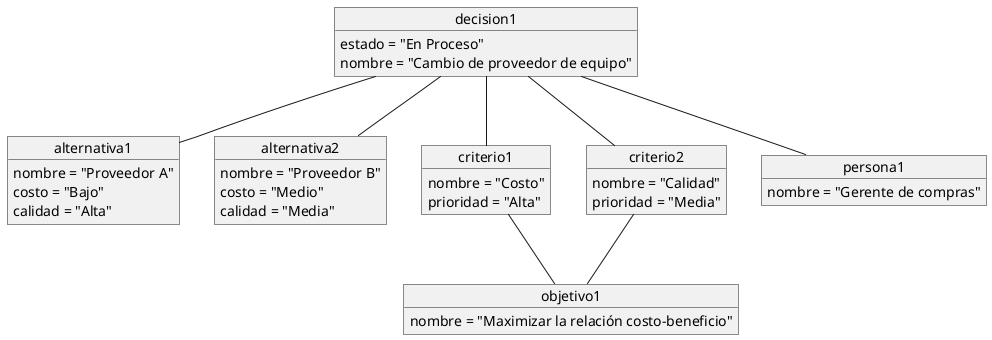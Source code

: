@startuml
object decision1 {
    estado = "En Proceso"
    nombre = "Cambio de proveedor de equipo"
}

object alternativa1 {
    nombre = "Proveedor A"
    costo = "Bajo"
    calidad = "Alta"
}

object alternativa2 {
    nombre = "Proveedor B"
    costo = "Medio"
    calidad = "Media"
}

object criterio1 {
    nombre = "Costo"
    prioridad = "Alta"
}

object criterio2 {
    nombre = "Calidad"
    prioridad = "Media"
}

object persona1 {
    nombre = "Gerente de compras"
}

object objetivo1 {
    nombre = "Maximizar la relación costo-beneficio"
}

decision1 -- alternativa1
decision1 -- alternativa2
decision1 -- criterio1
decision1 -- criterio2
decision1 -- persona1
criterio1 -- objetivo1
criterio2 -- objetivo1
@enduml
